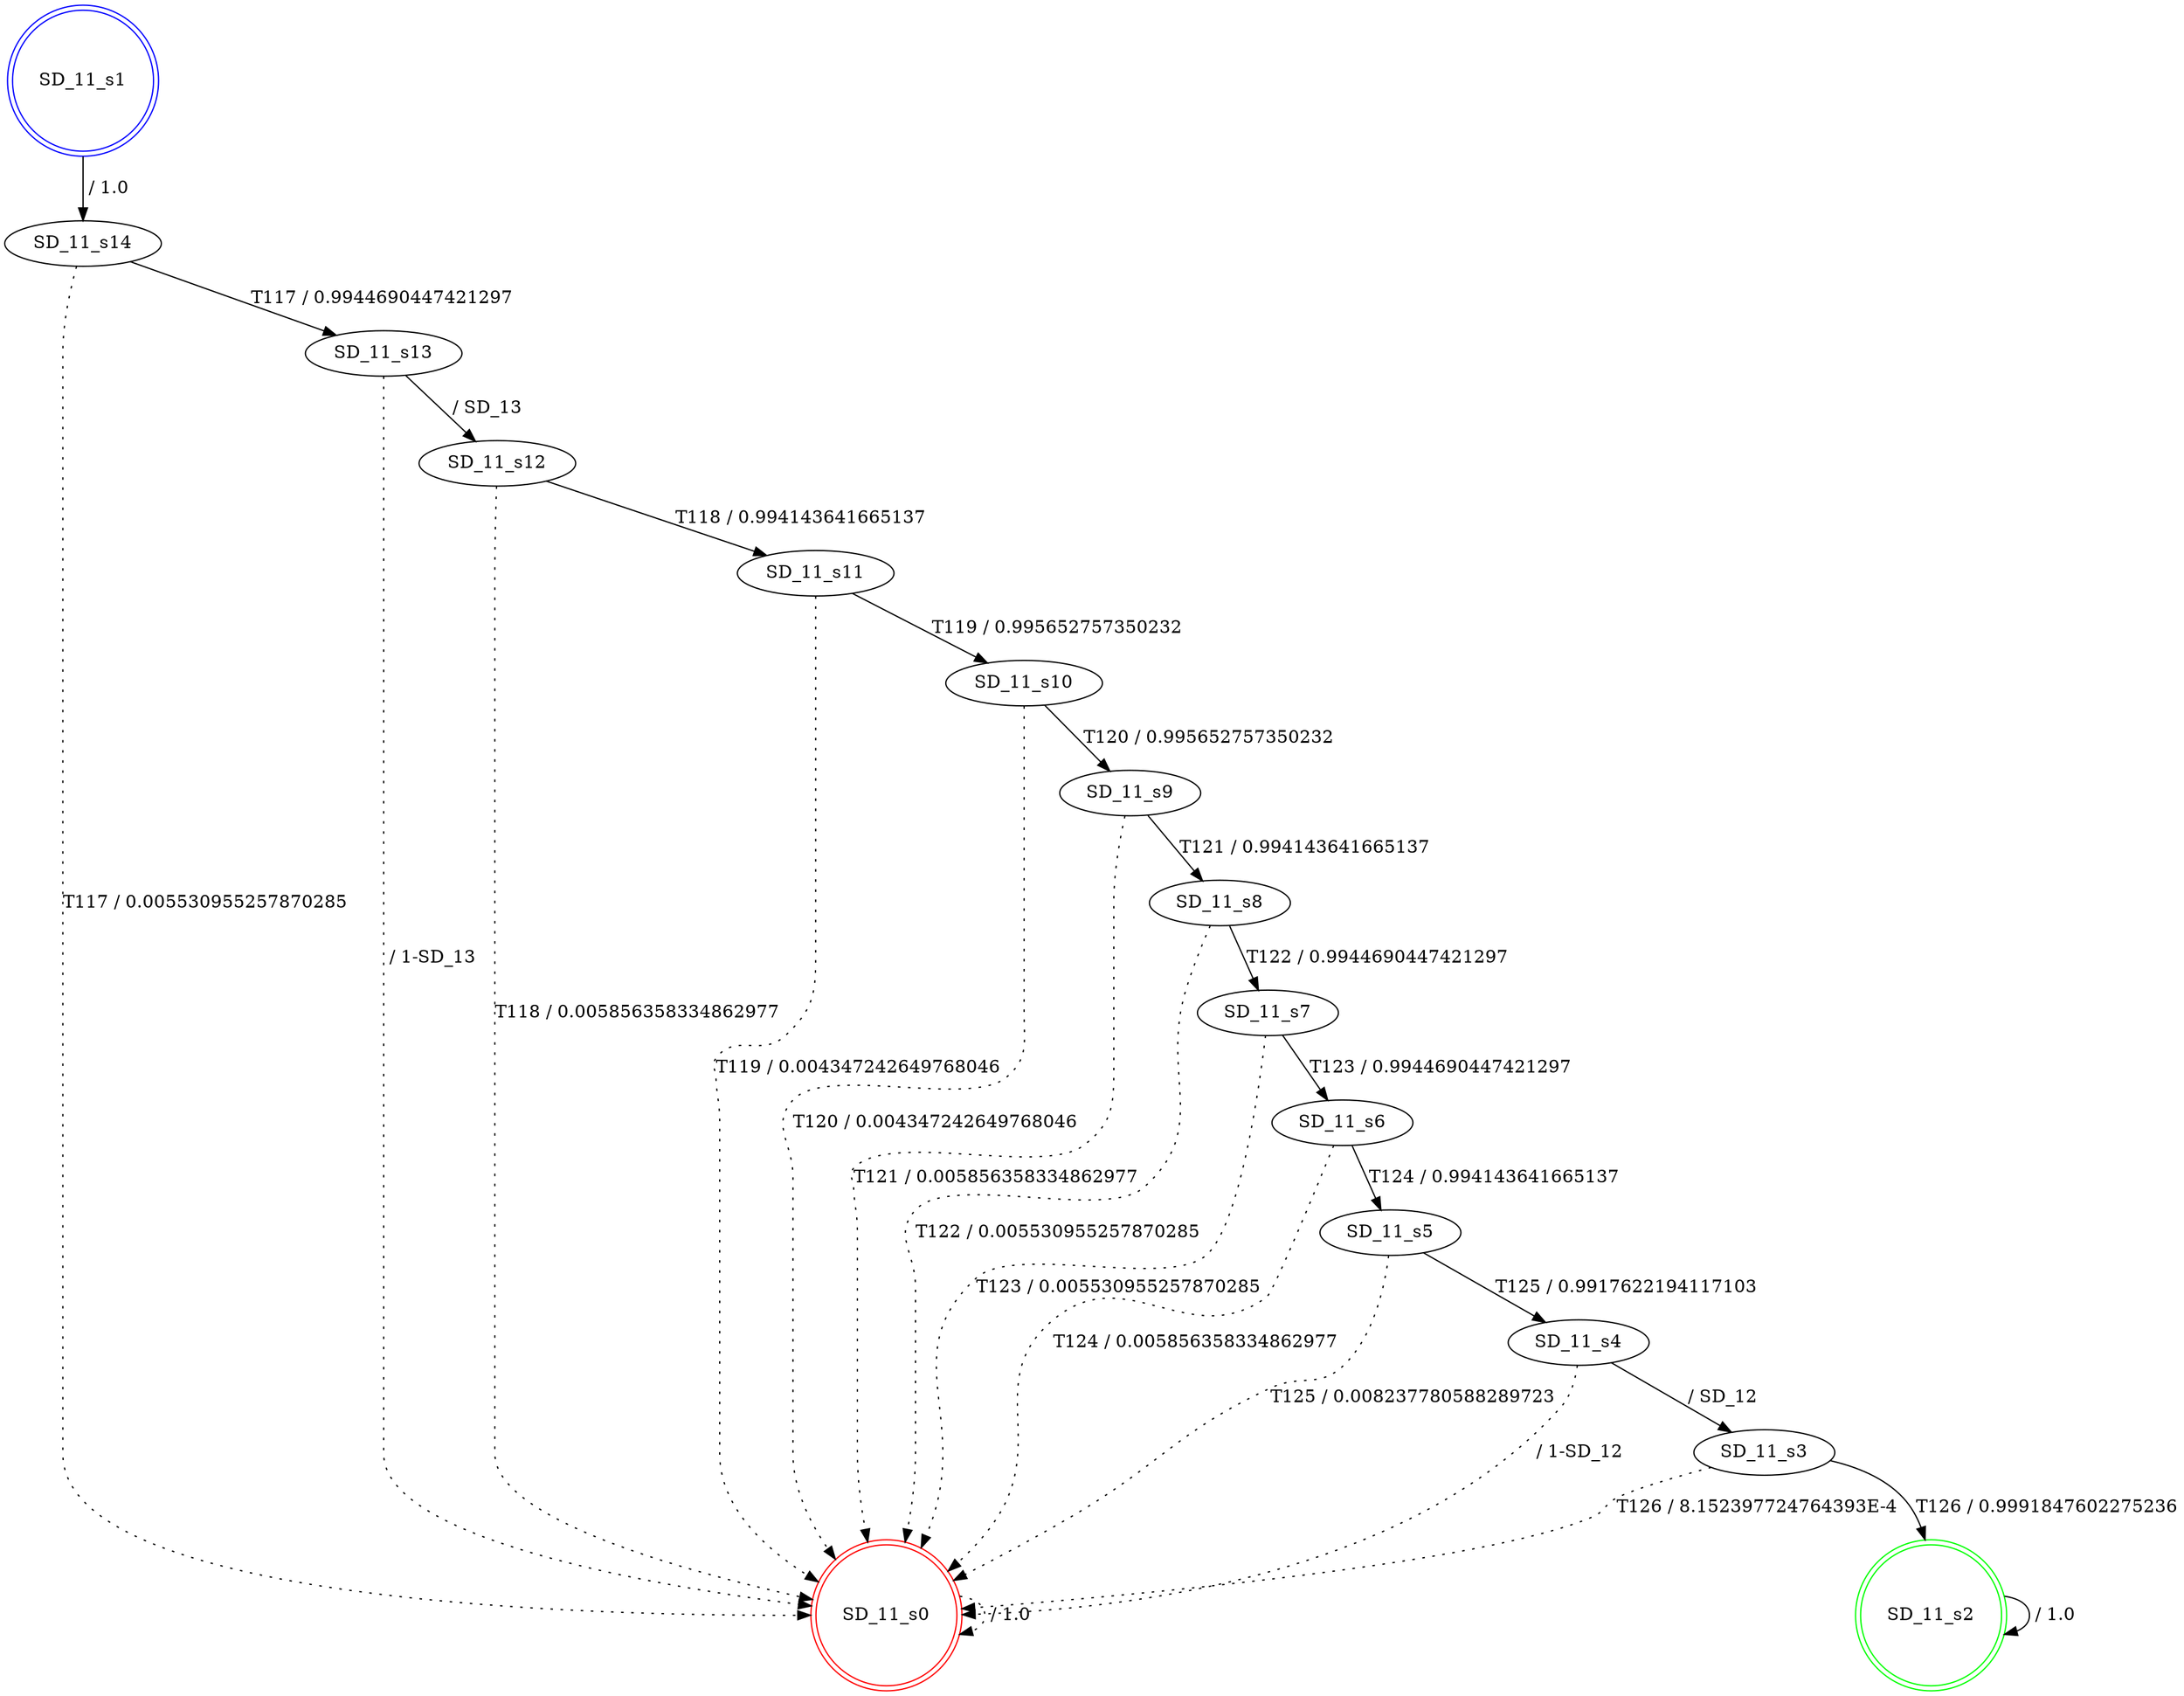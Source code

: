 digraph graphname {
SD_11_s0 [label="SD_11_s0",color=red,shape=doublecircle ];
SD_11_s1 [label="SD_11_s1",color=blue,shape=doublecircle ];
SD_11_s2 [label="SD_11_s2",color=green,shape=doublecircle ];
SD_11_s3 [label="SD_11_s3" ];
SD_11_s4 [label="SD_11_s4" ];
SD_11_s5 [label="SD_11_s5" ];
SD_11_s6 [label="SD_11_s6" ];
SD_11_s7 [label="SD_11_s7" ];
SD_11_s8 [label="SD_11_s8" ];
SD_11_s9 [label="SD_11_s9" ];
SD_11_s10 [label="SD_11_s10" ];
SD_11_s11 [label="SD_11_s11" ];
SD_11_s12 [label="SD_11_s12" ];
SD_11_s13 [label="SD_11_s13" ];
SD_11_s14 [label="SD_11_s14" ];
SD_11_s0 -> SD_11_s0 [label=" / 1.0", style=dotted];
SD_11_s1 -> SD_11_s14 [label=" / 1.0"];
SD_11_s2 -> SD_11_s2 [label=" / 1.0"];
SD_11_s3 -> SD_11_s2 [label="T126 / 0.9991847602275236"];
SD_11_s3 -> SD_11_s0 [label="T126 / 8.152397724764393E-4", style=dotted];
SD_11_s4 -> SD_11_s3 [label=" / SD_12"];
SD_11_s4 -> SD_11_s0 [label=" / 1-SD_12", style=dotted];
SD_11_s5 -> SD_11_s4 [label="T125 / 0.9917622194117103"];
SD_11_s5 -> SD_11_s0 [label="T125 / 0.008237780588289723", style=dotted];
SD_11_s6 -> SD_11_s5 [label="T124 / 0.994143641665137"];
SD_11_s6 -> SD_11_s0 [label="T124 / 0.005856358334862977", style=dotted];
SD_11_s7 -> SD_11_s6 [label="T123 / 0.9944690447421297"];
SD_11_s7 -> SD_11_s0 [label="T123 / 0.005530955257870285", style=dotted];
SD_11_s8 -> SD_11_s7 [label="T122 / 0.9944690447421297"];
SD_11_s8 -> SD_11_s0 [label="T122 / 0.005530955257870285", style=dotted];
SD_11_s9 -> SD_11_s8 [label="T121 / 0.994143641665137"];
SD_11_s9 -> SD_11_s0 [label="T121 / 0.005856358334862977", style=dotted];
SD_11_s10 -> SD_11_s9 [label="T120 / 0.995652757350232"];
SD_11_s10 -> SD_11_s0 [label="T120 / 0.004347242649768046", style=dotted];
SD_11_s11 -> SD_11_s10 [label="T119 / 0.995652757350232"];
SD_11_s11 -> SD_11_s0 [label="T119 / 0.004347242649768046", style=dotted];
SD_11_s12 -> SD_11_s11 [label="T118 / 0.994143641665137"];
SD_11_s12 -> SD_11_s0 [label="T118 / 0.005856358334862977", style=dotted];
SD_11_s13 -> SD_11_s12 [label=" / SD_13"];
SD_11_s13 -> SD_11_s0 [label=" / 1-SD_13", style=dotted];
SD_11_s14 -> SD_11_s13 [label="T117 / 0.9944690447421297"];
SD_11_s14 -> SD_11_s0 [label="T117 / 0.005530955257870285", style=dotted];
}